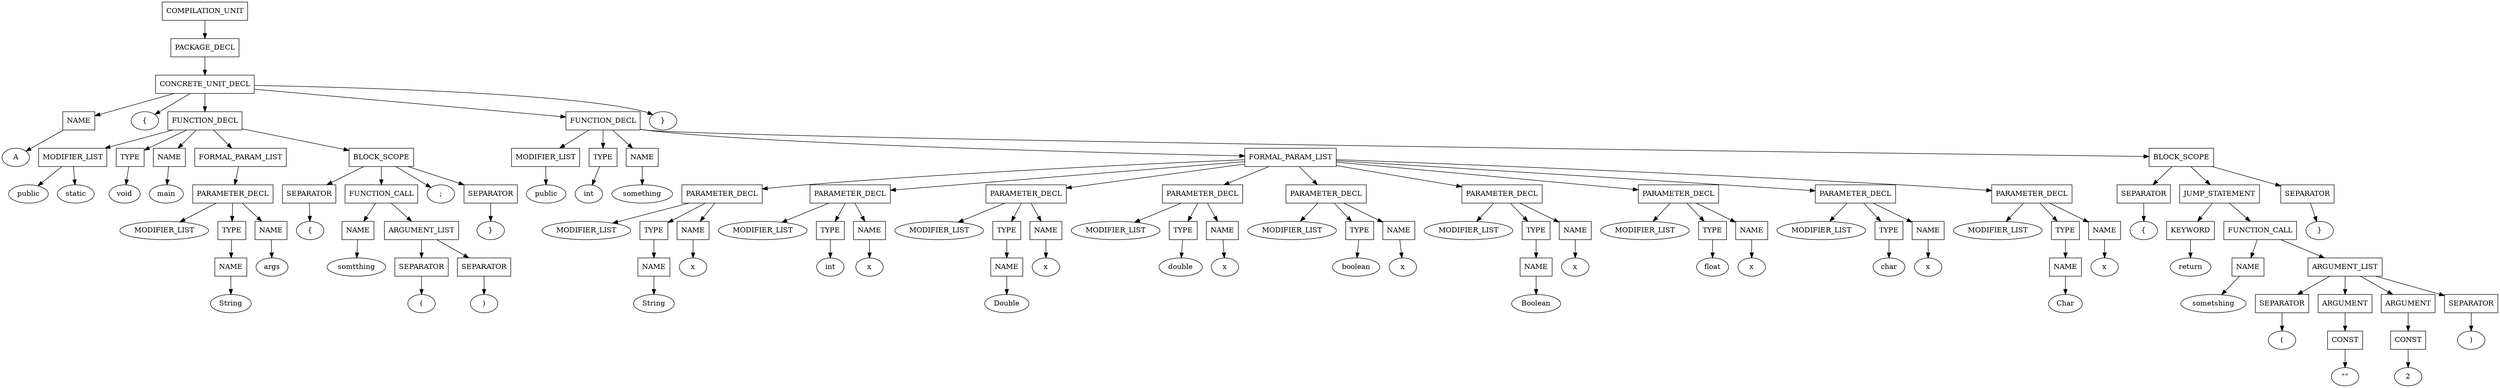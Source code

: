 digraph G {
	splines="TRUE";
	n_0 [label="COMPILATION_UNIT", shape="rectangle"]
	n_0 -> n_1
	n_1 [label="PACKAGE_DECL", shape="rectangle"]
	n_1 -> n_2
	n_2 [label="CONCRETE_UNIT_DECL", shape="rectangle"]
	n_2 -> n_3
	n_3 [label="NAME", shape="rectangle"]
	n_3 -> n_8
	n_8 [label="A", shape="ellipse"]
	n_2 -> n_4
	n_4 [label="{", shape="ellipse"]
	n_2 -> n_5
	n_5 [label="FUNCTION_DECL", shape="rectangle"]
	n_5 -> n_9
	n_9 [label="MODIFIER_LIST", shape="rectangle"]
	n_9 -> n_19
	n_19 [label="public", shape="ellipse"]
	n_9 -> n_20
	n_20 [label="static", shape="ellipse"]
	n_5 -> n_10
	n_10 [label="TYPE", shape="rectangle"]
	n_10 -> n_21
	n_21 [label="void", shape="ellipse"]
	n_5 -> n_11
	n_11 [label="NAME", shape="rectangle"]
	n_11 -> n_22
	n_22 [label="main", shape="ellipse"]
	n_5 -> n_12
	n_12 [label="FORMAL_PARAM_LIST", shape="rectangle"]
	n_12 -> n_23
	n_23 [label="PARAMETER_DECL", shape="rectangle"]
	n_23 -> n_43
	n_43 [label="MODIFIER_LIST", shape="ellipse"]
	n_23 -> n_44
	n_44 [label="TYPE", shape="rectangle"]
	n_44 -> n_81
	n_81 [label="NAME", shape="rectangle"]
	n_81 -> n_107
	n_107 [label="String", shape="ellipse"]
	n_23 -> n_45
	n_45 [label="NAME", shape="rectangle"]
	n_45 -> n_82
	n_82 [label="args", shape="ellipse"]
	n_5 -> n_13
	n_13 [label="BLOCK_SCOPE", shape="rectangle"]
	n_13 -> n_24
	n_24 [label="SEPARATOR", shape="rectangle"]
	n_24 -> n_46
	n_46 [label="{", shape="ellipse"]
	n_13 -> n_25
	n_25 [label="FUNCTION_CALL", shape="rectangle"]
	n_25 -> n_47
	n_47 [label="NAME", shape="rectangle"]
	n_47 -> n_83
	n_83 [label="somtthing", shape="ellipse"]
	n_25 -> n_48
	n_48 [label="ARGUMENT_LIST", shape="rectangle"]
	n_48 -> n_84
	n_84 [label="SEPARATOR", shape="rectangle"]
	n_84 -> n_108
	n_108 [label="(", shape="ellipse"]
	n_48 -> n_85
	n_85 [label="SEPARATOR", shape="rectangle"]
	n_85 -> n_109
	n_109 [label=")", shape="ellipse"]
	n_13 -> n_26
	n_26 [label=";", shape="ellipse"]
	n_13 -> n_27
	n_27 [label="SEPARATOR", shape="rectangle"]
	n_27 -> n_49
	n_49 [label="}", shape="ellipse"]
	n_2 -> n_6
	n_6 [label="FUNCTION_DECL", shape="rectangle"]
	n_6 -> n_14
	n_14 [label="MODIFIER_LIST", shape="rectangle"]
	n_14 -> n_28
	n_28 [label="public", shape="ellipse"]
	n_6 -> n_15
	n_15 [label="TYPE", shape="rectangle"]
	n_15 -> n_29
	n_29 [label="int", shape="ellipse"]
	n_6 -> n_16
	n_16 [label="NAME", shape="rectangle"]
	n_16 -> n_30
	n_30 [label="something", shape="ellipse"]
	n_6 -> n_17
	n_17 [label="FORMAL_PARAM_LIST", shape="rectangle"]
	n_17 -> n_31
	n_31 [label="PARAMETER_DECL", shape="rectangle"]
	n_31 -> n_50
	n_50 [label="MODIFIER_LIST", shape="ellipse"]
	n_31 -> n_51
	n_51 [label="TYPE", shape="rectangle"]
	n_51 -> n_86
	n_86 [label="NAME", shape="rectangle"]
	n_86 -> n_110
	n_110 [label="String", shape="ellipse"]
	n_31 -> n_52
	n_52 [label="NAME", shape="rectangle"]
	n_52 -> n_87
	n_87 [label="x", shape="ellipse"]
	n_17 -> n_32
	n_32 [label="PARAMETER_DECL", shape="rectangle"]
	n_32 -> n_53
	n_53 [label="MODIFIER_LIST", shape="ellipse"]
	n_32 -> n_54
	n_54 [label="TYPE", shape="rectangle"]
	n_54 -> n_88
	n_88 [label="int", shape="ellipse"]
	n_32 -> n_55
	n_55 [label="NAME", shape="rectangle"]
	n_55 -> n_89
	n_89 [label="x", shape="ellipse"]
	n_17 -> n_33
	n_33 [label="PARAMETER_DECL", shape="rectangle"]
	n_33 -> n_56
	n_56 [label="MODIFIER_LIST", shape="ellipse"]
	n_33 -> n_57
	n_57 [label="TYPE", shape="rectangle"]
	n_57 -> n_90
	n_90 [label="NAME", shape="rectangle"]
	n_90 -> n_111
	n_111 [label="Double", shape="ellipse"]
	n_33 -> n_58
	n_58 [label="NAME", shape="rectangle"]
	n_58 -> n_91
	n_91 [label="x", shape="ellipse"]
	n_17 -> n_34
	n_34 [label="PARAMETER_DECL", shape="rectangle"]
	n_34 -> n_59
	n_59 [label="MODIFIER_LIST", shape="ellipse"]
	n_34 -> n_60
	n_60 [label="TYPE", shape="rectangle"]
	n_60 -> n_92
	n_92 [label="double", shape="ellipse"]
	n_34 -> n_61
	n_61 [label="NAME", shape="rectangle"]
	n_61 -> n_93
	n_93 [label="x", shape="ellipse"]
	n_17 -> n_35
	n_35 [label="PARAMETER_DECL", shape="rectangle"]
	n_35 -> n_62
	n_62 [label="MODIFIER_LIST", shape="ellipse"]
	n_35 -> n_63
	n_63 [label="TYPE", shape="rectangle"]
	n_63 -> n_94
	n_94 [label="boolean", shape="ellipse"]
	n_35 -> n_64
	n_64 [label="NAME", shape="rectangle"]
	n_64 -> n_95
	n_95 [label="x", shape="ellipse"]
	n_17 -> n_36
	n_36 [label="PARAMETER_DECL", shape="rectangle"]
	n_36 -> n_65
	n_65 [label="MODIFIER_LIST", shape="ellipse"]
	n_36 -> n_66
	n_66 [label="TYPE", shape="rectangle"]
	n_66 -> n_96
	n_96 [label="NAME", shape="rectangle"]
	n_96 -> n_112
	n_112 [label="Boolean", shape="ellipse"]
	n_36 -> n_67
	n_67 [label="NAME", shape="rectangle"]
	n_67 -> n_97
	n_97 [label="x", shape="ellipse"]
	n_17 -> n_37
	n_37 [label="PARAMETER_DECL", shape="rectangle"]
	n_37 -> n_68
	n_68 [label="MODIFIER_LIST", shape="ellipse"]
	n_37 -> n_69
	n_69 [label="TYPE", shape="rectangle"]
	n_69 -> n_98
	n_98 [label="float", shape="ellipse"]
	n_37 -> n_70
	n_70 [label="NAME", shape="rectangle"]
	n_70 -> n_99
	n_99 [label="x", shape="ellipse"]
	n_17 -> n_38
	n_38 [label="PARAMETER_DECL", shape="rectangle"]
	n_38 -> n_71
	n_71 [label="MODIFIER_LIST", shape="ellipse"]
	n_38 -> n_72
	n_72 [label="TYPE", shape="rectangle"]
	n_72 -> n_100
	n_100 [label="char", shape="ellipse"]
	n_38 -> n_73
	n_73 [label="NAME", shape="rectangle"]
	n_73 -> n_101
	n_101 [label="x", shape="ellipse"]
	n_17 -> n_39
	n_39 [label="PARAMETER_DECL", shape="rectangle"]
	n_39 -> n_74
	n_74 [label="MODIFIER_LIST", shape="ellipse"]
	n_39 -> n_75
	n_75 [label="TYPE", shape="rectangle"]
	n_75 -> n_102
	n_102 [label="NAME", shape="rectangle"]
	n_102 -> n_113
	n_113 [label="Char", shape="ellipse"]
	n_39 -> n_76
	n_76 [label="NAME", shape="rectangle"]
	n_76 -> n_103
	n_103 [label="x", shape="ellipse"]
	n_6 -> n_18
	n_18 [label="BLOCK_SCOPE", shape="rectangle"]
	n_18 -> n_40
	n_40 [label="SEPARATOR", shape="rectangle"]
	n_40 -> n_77
	n_77 [label="{", shape="ellipse"]
	n_18 -> n_41
	n_41 [label="JUMP_STATEMENT", shape="rectangle"]
	n_41 -> n_78
	n_78 [label="KEYWORD", shape="rectangle"]
	n_78 -> n_104
	n_104 [label="return", shape="ellipse"]
	n_41 -> n_79
	n_79 [label="FUNCTION_CALL", shape="rectangle"]
	n_79 -> n_105
	n_105 [label="NAME", shape="rectangle"]
	n_105 -> n_114
	n_114 [label="sometshing", shape="ellipse"]
	n_79 -> n_106
	n_106 [label="ARGUMENT_LIST", shape="rectangle"]
	n_106 -> n_115
	n_115 [label="SEPARATOR", shape="rectangle"]
	n_115 -> n_119
	n_119 [label="(", shape="ellipse"]
	n_106 -> n_116
	n_116 [label="ARGUMENT", shape="rectangle"]
	n_116 -> n_120
	n_120 [label="CONST", shape="rectangle"]
	n_120 -> n_123
	n_123 [label="\"\"", shape="ellipse"]
	n_106 -> n_117
	n_117 [label="ARGUMENT", shape="rectangle"]
	n_117 -> n_121
	n_121 [label="CONST", shape="rectangle"]
	n_121 -> n_124
	n_124 [label="2", shape="ellipse"]
	n_106 -> n_118
	n_118 [label="SEPARATOR", shape="rectangle"]
	n_118 -> n_122
	n_122 [label=")", shape="ellipse"]
	n_18 -> n_42
	n_42 [label="SEPARATOR", shape="rectangle"]
	n_42 -> n_80
	n_80 [label="}", shape="ellipse"]
	n_2 -> n_7
	n_7 [label="}", shape="ellipse"]
}
